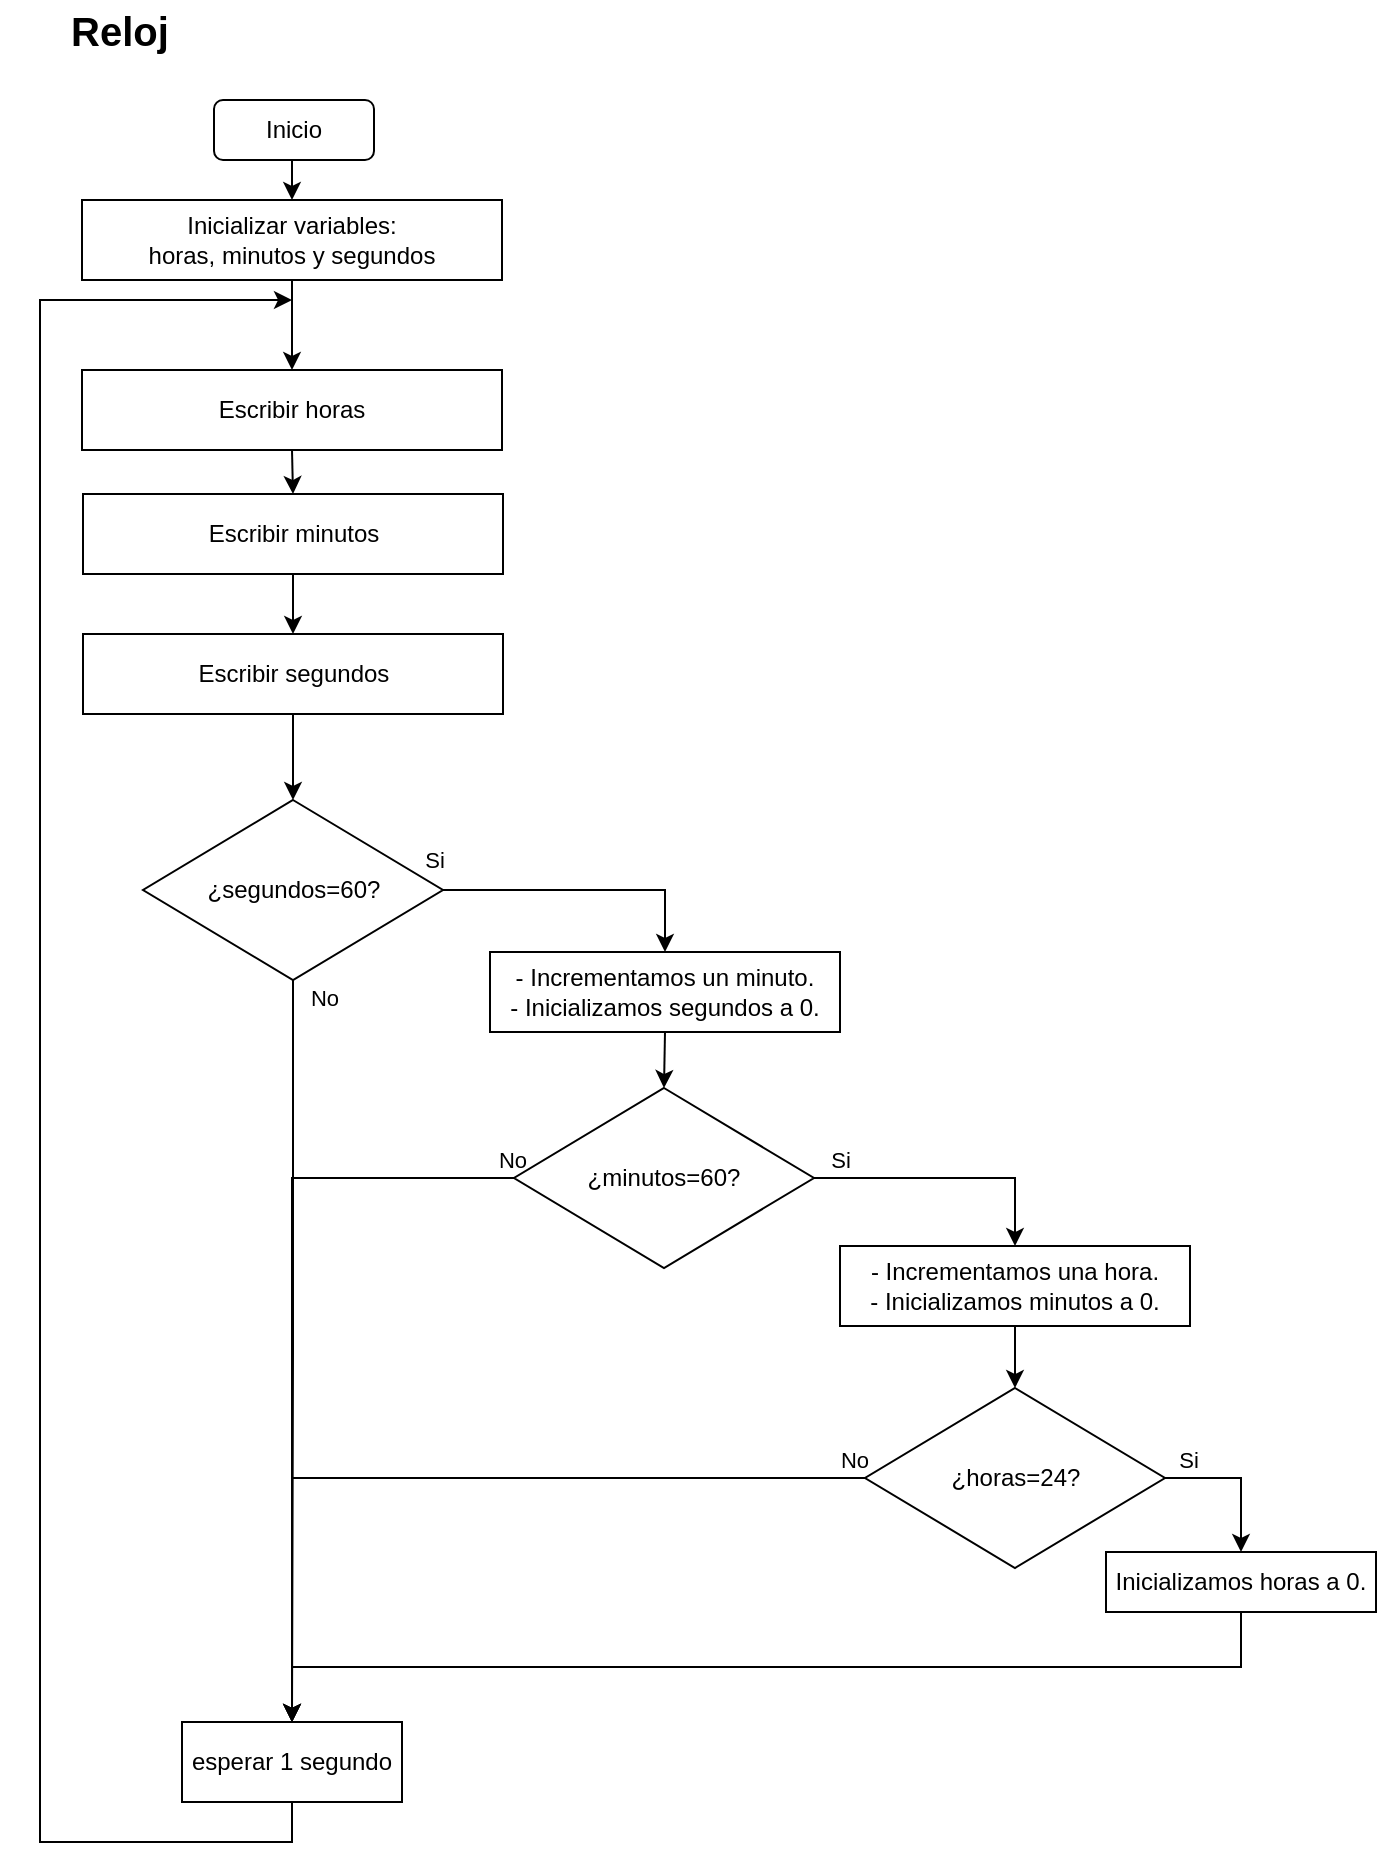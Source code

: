 <mxfile version="28.0.7">
  <diagram name="Page-1" id="gamRS6MLA4fs2B-uqD5Q">
    <mxGraphModel grid="1" page="1" gridSize="10" guides="1" tooltips="1" connect="1" arrows="1" fold="1" pageScale="1" pageWidth="850" pageHeight="1100" math="0" shadow="0">
      <root>
        <mxCell id="0" />
        <mxCell id="1" parent="0" />
        <mxCell id="cbwaQ1HPOLXVcCFHKxyQ-42" style="edgeStyle=orthogonalEdgeStyle;rounded=0;orthogonalLoop=1;jettySize=auto;html=1;exitX=0.5;exitY=1;exitDx=0;exitDy=0;entryX=0.5;entryY=0;entryDx=0;entryDy=0;" edge="1" parent="1" source="sVo8eWBov2D_V9g_eI1e-1" target="sVo8eWBov2D_V9g_eI1e-2">
          <mxGeometry relative="1" as="geometry" />
        </mxCell>
        <mxCell id="sVo8eWBov2D_V9g_eI1e-1" value="Inicio" style="rounded=1;whiteSpace=wrap;html=1;" vertex="1" parent="1">
          <mxGeometry x="147" y="70" width="80" height="30" as="geometry" />
        </mxCell>
        <mxCell id="cbwaQ1HPOLXVcCFHKxyQ-43" style="edgeStyle=orthogonalEdgeStyle;rounded=0;orthogonalLoop=1;jettySize=auto;html=1;exitX=0.5;exitY=1;exitDx=0;exitDy=0;entryX=0.5;entryY=0;entryDx=0;entryDy=0;" edge="1" parent="1" source="sVo8eWBov2D_V9g_eI1e-2" target="cbwaQ1HPOLXVcCFHKxyQ-1">
          <mxGeometry relative="1" as="geometry" />
        </mxCell>
        <mxCell id="sVo8eWBov2D_V9g_eI1e-2" value="Inicializar variables:&lt;div&gt;horas, minutos y segundos&lt;/div&gt;" style="rounded=0;whiteSpace=wrap;html=1;" vertex="1" parent="1">
          <mxGeometry x="81" y="120" width="210" height="40" as="geometry" />
        </mxCell>
        <mxCell id="sVo8eWBov2D_V9g_eI1e-14" value="&lt;span style=&quot;font-size: 20px;&quot;&gt;&lt;b&gt;Reloj&lt;/b&gt;&lt;/span&gt;" style="text;html=1;align=center;verticalAlign=middle;whiteSpace=wrap;rounded=0;" vertex="1" parent="1">
          <mxGeometry x="40" y="20" width="120" height="30" as="geometry" />
        </mxCell>
        <mxCell id="cbwaQ1HPOLXVcCFHKxyQ-7" style="edgeStyle=orthogonalEdgeStyle;rounded=0;orthogonalLoop=1;jettySize=auto;html=1;exitX=0.5;exitY=1;exitDx=0;exitDy=0;entryX=0.5;entryY=0;entryDx=0;entryDy=0;" edge="1" parent="1" source="IjzSVML1T2hhFa-6fPjj-1" target="cbwaQ1HPOLXVcCFHKxyQ-6">
          <mxGeometry relative="1" as="geometry" />
        </mxCell>
        <mxCell id="cbwaQ1HPOLXVcCFHKxyQ-8" value="No" style="edgeLabel;html=1;align=center;verticalAlign=middle;resizable=0;points=[];" connectable="0" vertex="1" parent="cbwaQ1HPOLXVcCFHKxyQ-7">
          <mxGeometry x="-0.903" y="1" relative="1" as="geometry">
            <mxPoint x="14" y="-9" as="offset" />
          </mxGeometry>
        </mxCell>
        <mxCell id="IjzSVML1T2hhFa-6fPjj-1" value="¿segundos=60?" style="rhombus;whiteSpace=wrap;html=1;" vertex="1" parent="1">
          <mxGeometry x="111.5" y="420" width="150" height="90" as="geometry" />
        </mxCell>
        <mxCell id="cbwaQ1HPOLXVcCFHKxyQ-39" style="edgeStyle=orthogonalEdgeStyle;rounded=0;orthogonalLoop=1;jettySize=auto;html=1;exitX=0.5;exitY=1;exitDx=0;exitDy=0;entryX=0.5;entryY=0;entryDx=0;entryDy=0;" edge="1" parent="1" source="cbwaQ1HPOLXVcCFHKxyQ-1" target="cbwaQ1HPOLXVcCFHKxyQ-3">
          <mxGeometry relative="1" as="geometry" />
        </mxCell>
        <mxCell id="cbwaQ1HPOLXVcCFHKxyQ-1" value="Escribir horas" style="rounded=0;whiteSpace=wrap;html=1;" vertex="1" parent="1">
          <mxGeometry x="81" y="205" width="210" height="40" as="geometry" />
        </mxCell>
        <mxCell id="cbwaQ1HPOLXVcCFHKxyQ-44" style="edgeStyle=orthogonalEdgeStyle;rounded=0;orthogonalLoop=1;jettySize=auto;html=1;exitX=0.5;exitY=1;exitDx=0;exitDy=0;entryX=0.5;entryY=0;entryDx=0;entryDy=0;" edge="1" parent="1" source="cbwaQ1HPOLXVcCFHKxyQ-2" target="IjzSVML1T2hhFa-6fPjj-1">
          <mxGeometry relative="1" as="geometry" />
        </mxCell>
        <mxCell id="cbwaQ1HPOLXVcCFHKxyQ-2" value="Escribir segundos" style="rounded=0;whiteSpace=wrap;html=1;" vertex="1" parent="1">
          <mxGeometry x="81.5" y="337" width="210" height="40" as="geometry" />
        </mxCell>
        <mxCell id="cbwaQ1HPOLXVcCFHKxyQ-40" style="edgeStyle=orthogonalEdgeStyle;rounded=0;orthogonalLoop=1;jettySize=auto;html=1;exitX=0.5;exitY=1;exitDx=0;exitDy=0;entryX=0.5;entryY=0;entryDx=0;entryDy=0;" edge="1" parent="1" source="cbwaQ1HPOLXVcCFHKxyQ-3" target="cbwaQ1HPOLXVcCFHKxyQ-2">
          <mxGeometry relative="1" as="geometry" />
        </mxCell>
        <mxCell id="cbwaQ1HPOLXVcCFHKxyQ-3" value="Escribir minutos" style="rounded=0;whiteSpace=wrap;html=1;" vertex="1" parent="1">
          <mxGeometry x="81.5" y="267" width="210" height="40" as="geometry" />
        </mxCell>
        <mxCell id="cbwaQ1HPOLXVcCFHKxyQ-11" style="edgeStyle=orthogonalEdgeStyle;rounded=0;orthogonalLoop=1;jettySize=auto;html=1;exitX=0.5;exitY=1;exitDx=0;exitDy=0;entryX=0.5;entryY=0;entryDx=0;entryDy=0;" edge="1" parent="1" source="cbwaQ1HPOLXVcCFHKxyQ-4" target="cbwaQ1HPOLXVcCFHKxyQ-12">
          <mxGeometry relative="1" as="geometry">
            <mxPoint x="390" y="570" as="targetPoint" />
          </mxGeometry>
        </mxCell>
        <mxCell id="cbwaQ1HPOLXVcCFHKxyQ-4" value="- Incrementamos un minuto.&lt;div&gt;- Inicializamos segundos a 0.&lt;/div&gt;" style="rounded=0;whiteSpace=wrap;html=1;align=center;" vertex="1" parent="1">
          <mxGeometry x="285" y="496" width="175" height="40" as="geometry" />
        </mxCell>
        <mxCell id="cbwaQ1HPOLXVcCFHKxyQ-45" style="edgeStyle=orthogonalEdgeStyle;rounded=0;orthogonalLoop=1;jettySize=auto;html=1;exitX=0.5;exitY=1;exitDx=0;exitDy=0;" edge="1" parent="1" source="cbwaQ1HPOLXVcCFHKxyQ-6">
          <mxGeometry relative="1" as="geometry">
            <mxPoint x="186" y="170" as="targetPoint" />
            <Array as="points">
              <mxPoint x="186" y="941" />
              <mxPoint x="60" y="941" />
              <mxPoint x="60" y="170" />
            </Array>
          </mxGeometry>
        </mxCell>
        <mxCell id="cbwaQ1HPOLXVcCFHKxyQ-6" value="esperar 1 segundo" style="rounded=0;whiteSpace=wrap;html=1;" vertex="1" parent="1">
          <mxGeometry x="131" y="881" width="110" height="40" as="geometry" />
        </mxCell>
        <mxCell id="cbwaQ1HPOLXVcCFHKxyQ-9" style="edgeStyle=orthogonalEdgeStyle;rounded=0;orthogonalLoop=1;jettySize=auto;html=1;exitX=1;exitY=0.5;exitDx=0;exitDy=0;entryX=0.5;entryY=0;entryDx=0;entryDy=0;" edge="1" parent="1" source="IjzSVML1T2hhFa-6fPjj-1" target="cbwaQ1HPOLXVcCFHKxyQ-4">
          <mxGeometry relative="1" as="geometry" />
        </mxCell>
        <mxCell id="cbwaQ1HPOLXVcCFHKxyQ-10" value="Si" style="edgeLabel;html=1;align=center;verticalAlign=middle;resizable=0;points=[];" connectable="0" vertex="1" parent="cbwaQ1HPOLXVcCFHKxyQ-9">
          <mxGeometry x="-0.676" y="2" relative="1" as="geometry">
            <mxPoint x="-28" y="-13" as="offset" />
          </mxGeometry>
        </mxCell>
        <mxCell id="cbwaQ1HPOLXVcCFHKxyQ-22" style="edgeStyle=orthogonalEdgeStyle;rounded=0;orthogonalLoop=1;jettySize=auto;html=1;exitX=1;exitY=0.5;exitDx=0;exitDy=0;entryX=0.5;entryY=0;entryDx=0;entryDy=0;" edge="1" parent="1" source="cbwaQ1HPOLXVcCFHKxyQ-12" target="cbwaQ1HPOLXVcCFHKxyQ-21">
          <mxGeometry relative="1" as="geometry" />
        </mxCell>
        <mxCell id="cbwaQ1HPOLXVcCFHKxyQ-24" value="Si" style="edgeLabel;html=1;align=center;verticalAlign=middle;resizable=0;points=[];" connectable="0" vertex="1" parent="cbwaQ1HPOLXVcCFHKxyQ-22">
          <mxGeometry x="-0.588" y="-2" relative="1" as="geometry">
            <mxPoint x="-15" y="-11" as="offset" />
          </mxGeometry>
        </mxCell>
        <mxCell id="cbwaQ1HPOLXVcCFHKxyQ-33" style="edgeStyle=orthogonalEdgeStyle;rounded=0;orthogonalLoop=1;jettySize=auto;html=1;exitX=0;exitY=0.5;exitDx=0;exitDy=0;entryX=0.5;entryY=0;entryDx=0;entryDy=0;" edge="1" parent="1" source="cbwaQ1HPOLXVcCFHKxyQ-12" target="cbwaQ1HPOLXVcCFHKxyQ-6">
          <mxGeometry relative="1" as="geometry">
            <mxPoint x="140" y="870" as="targetPoint" />
          </mxGeometry>
        </mxCell>
        <mxCell id="cbwaQ1HPOLXVcCFHKxyQ-34" value="No" style="edgeLabel;html=1;align=center;verticalAlign=middle;resizable=0;points=[];" connectable="0" vertex="1" parent="cbwaQ1HPOLXVcCFHKxyQ-33">
          <mxGeometry x="-0.566" y="1" relative="1" as="geometry">
            <mxPoint x="82" y="-10" as="offset" />
          </mxGeometry>
        </mxCell>
        <mxCell id="cbwaQ1HPOLXVcCFHKxyQ-12" value="¿minutos=60?" style="rhombus;whiteSpace=wrap;html=1;" vertex="1" parent="1">
          <mxGeometry x="297" y="564" width="150" height="90" as="geometry" />
        </mxCell>
        <mxCell id="cbwaQ1HPOLXVcCFHKxyQ-28" style="edgeStyle=orthogonalEdgeStyle;rounded=0;orthogonalLoop=1;jettySize=auto;html=1;exitX=1;exitY=0.5;exitDx=0;exitDy=0;entryX=0.5;entryY=0;entryDx=0;entryDy=0;" edge="1" parent="1" source="cbwaQ1HPOLXVcCFHKxyQ-20" target="cbwaQ1HPOLXVcCFHKxyQ-25">
          <mxGeometry relative="1" as="geometry" />
        </mxCell>
        <mxCell id="cbwaQ1HPOLXVcCFHKxyQ-29" value="Si" style="edgeLabel;html=1;align=center;verticalAlign=middle;resizable=0;points=[];" connectable="0" vertex="1" parent="cbwaQ1HPOLXVcCFHKxyQ-28">
          <mxGeometry x="-0.678" y="-2" relative="1" as="geometry">
            <mxPoint x="-1" y="-11" as="offset" />
          </mxGeometry>
        </mxCell>
        <mxCell id="cbwaQ1HPOLXVcCFHKxyQ-35" style="edgeStyle=orthogonalEdgeStyle;rounded=0;orthogonalLoop=1;jettySize=auto;html=1;exitX=0;exitY=0.5;exitDx=0;exitDy=0;entryX=0.5;entryY=0;entryDx=0;entryDy=0;" edge="1" parent="1" source="cbwaQ1HPOLXVcCFHKxyQ-20" target="cbwaQ1HPOLXVcCFHKxyQ-6">
          <mxGeometry relative="1" as="geometry">
            <mxPoint x="190" y="759" as="targetPoint" />
          </mxGeometry>
        </mxCell>
        <mxCell id="cbwaQ1HPOLXVcCFHKxyQ-36" value="No" style="edgeLabel;html=1;align=center;verticalAlign=middle;resizable=0;points=[];" connectable="0" vertex="1" parent="cbwaQ1HPOLXVcCFHKxyQ-35">
          <mxGeometry x="-0.76" y="4" relative="1" as="geometry">
            <mxPoint x="43" y="-13" as="offset" />
          </mxGeometry>
        </mxCell>
        <mxCell id="cbwaQ1HPOLXVcCFHKxyQ-20" value="¿horas=24?" style="rhombus;whiteSpace=wrap;html=1;" vertex="1" parent="1">
          <mxGeometry x="472.5" y="714" width="150" height="90" as="geometry" />
        </mxCell>
        <mxCell id="cbwaQ1HPOLXVcCFHKxyQ-23" style="edgeStyle=orthogonalEdgeStyle;rounded=0;orthogonalLoop=1;jettySize=auto;html=1;exitX=0.5;exitY=1;exitDx=0;exitDy=0;entryX=0.5;entryY=0;entryDx=0;entryDy=0;" edge="1" parent="1" source="cbwaQ1HPOLXVcCFHKxyQ-21" target="cbwaQ1HPOLXVcCFHKxyQ-20">
          <mxGeometry relative="1" as="geometry" />
        </mxCell>
        <mxCell id="cbwaQ1HPOLXVcCFHKxyQ-21" value="- Incrementamos una hora.&lt;div&gt;- Inicializamos minutos a 0.&lt;/div&gt;" style="rounded=0;whiteSpace=wrap;html=1;align=center;" vertex="1" parent="1">
          <mxGeometry x="460" y="643" width="175" height="40" as="geometry" />
        </mxCell>
        <mxCell id="cbwaQ1HPOLXVcCFHKxyQ-37" style="edgeStyle=orthogonalEdgeStyle;rounded=0;orthogonalLoop=1;jettySize=auto;html=1;exitX=0.5;exitY=1;exitDx=0;exitDy=0;entryX=0.5;entryY=0;entryDx=0;entryDy=0;" edge="1" parent="1" source="cbwaQ1HPOLXVcCFHKxyQ-25" target="cbwaQ1HPOLXVcCFHKxyQ-6">
          <mxGeometry relative="1" as="geometry" />
        </mxCell>
        <mxCell id="cbwaQ1HPOLXVcCFHKxyQ-25" value="&lt;div&gt;Inicializamos horas a 0.&lt;/div&gt;" style="rounded=0;whiteSpace=wrap;html=1;align=center;" vertex="1" parent="1">
          <mxGeometry x="593" y="796" width="135" height="30" as="geometry" />
        </mxCell>
      </root>
    </mxGraphModel>
  </diagram>
</mxfile>
